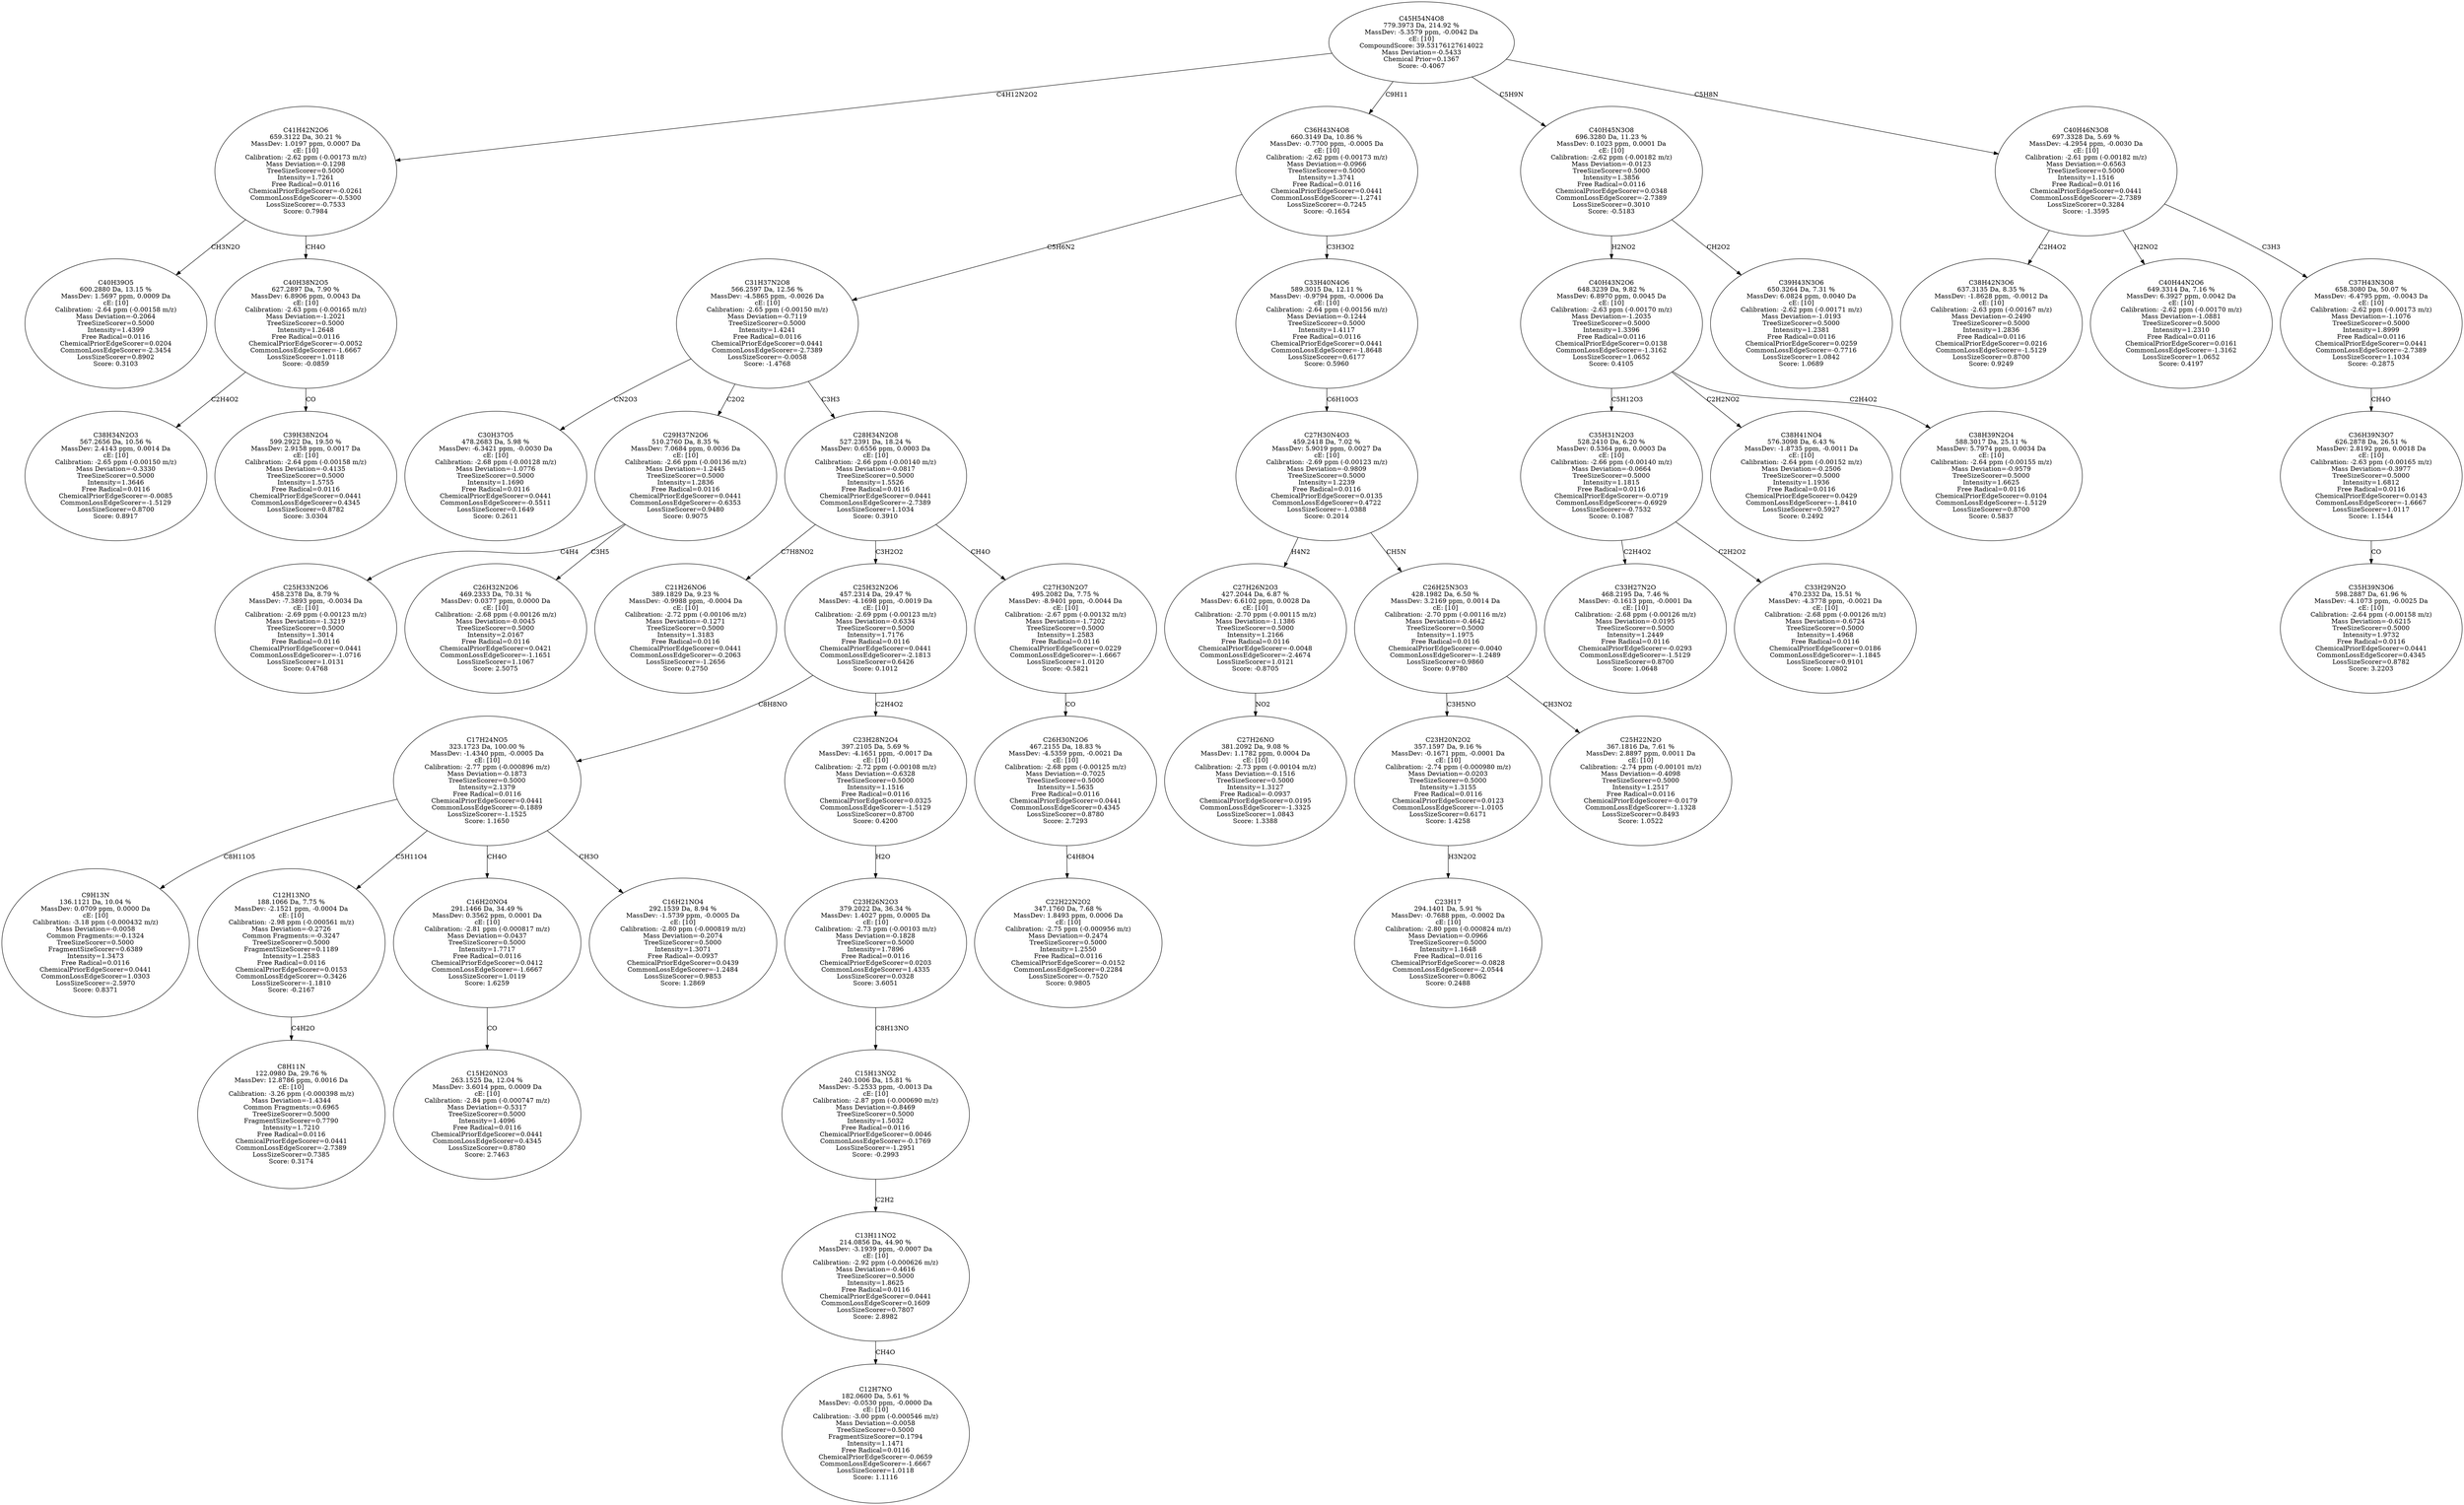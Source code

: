 strict digraph {
v1 [label="C40H39O5\n600.2880 Da, 13.15 %\nMassDev: 1.5697 ppm, 0.0009 Da\ncE: [10]\nCalibration: -2.64 ppm (-0.00158 m/z)\nMass Deviation=-0.2064\nTreeSizeScorer=0.5000\nIntensity=1.4399\nFree Radical=0.0116\nChemicalPriorEdgeScorer=0.0204\nCommonLossEdgeScorer=-2.3454\nLossSizeScorer=0.8902\nScore: 0.3103"];
v2 [label="C38H34N2O3\n567.2656 Da, 10.56 %\nMassDev: 2.4143 ppm, 0.0014 Da\ncE: [10]\nCalibration: -2.65 ppm (-0.00150 m/z)\nMass Deviation=-0.3330\nTreeSizeScorer=0.5000\nIntensity=1.3646\nFree Radical=0.0116\nChemicalPriorEdgeScorer=-0.0085\nCommonLossEdgeScorer=-1.5129\nLossSizeScorer=0.8700\nScore: 0.8917"];
v3 [label="C39H38N2O4\n599.2922 Da, 19.50 %\nMassDev: 2.9158 ppm, 0.0017 Da\ncE: [10]\nCalibration: -2.64 ppm (-0.00158 m/z)\nMass Deviation=-0.4135\nTreeSizeScorer=0.5000\nIntensity=1.5755\nFree Radical=0.0116\nChemicalPriorEdgeScorer=0.0441\nCommonLossEdgeScorer=0.4345\nLossSizeScorer=0.8782\nScore: 3.0304"];
v4 [label="C40H38N2O5\n627.2897 Da, 7.90 %\nMassDev: 6.8906 ppm, 0.0043 Da\ncE: [10]\nCalibration: -2.63 ppm (-0.00165 m/z)\nMass Deviation=-1.2021\nTreeSizeScorer=0.5000\nIntensity=1.2648\nFree Radical=0.0116\nChemicalPriorEdgeScorer=-0.0052\nCommonLossEdgeScorer=-1.6667\nLossSizeScorer=1.0118\nScore: -0.0859"];
v5 [label="C41H42N2O6\n659.3122 Da, 30.21 %\nMassDev: 1.0197 ppm, 0.0007 Da\ncE: [10]\nCalibration: -2.62 ppm (-0.00173 m/z)\nMass Deviation=-0.1298\nTreeSizeScorer=0.5000\nIntensity=1.7261\nFree Radical=0.0116\nChemicalPriorEdgeScorer=-0.0261\nCommonLossEdgeScorer=-0.5300\nLossSizeScorer=-0.7533\nScore: 0.7984"];
v6 [label="C30H37O5\n478.2683 Da, 5.98 %\nMassDev: -6.3421 ppm, -0.0030 Da\ncE: [10]\nCalibration: -2.68 ppm (-0.00128 m/z)\nMass Deviation=-1.0776\nTreeSizeScorer=0.5000\nIntensity=1.1690\nFree Radical=0.0116\nChemicalPriorEdgeScorer=0.0441\nCommonLossEdgeScorer=-0.5511\nLossSizeScorer=0.1649\nScore: 0.2611"];
v7 [label="C25H33N2O6\n458.2378 Da, 8.79 %\nMassDev: -7.3893 ppm, -0.0034 Da\ncE: [10]\nCalibration: -2.69 ppm (-0.00123 m/z)\nMass Deviation=-1.3219\nTreeSizeScorer=0.5000\nIntensity=1.3014\nFree Radical=0.0116\nChemicalPriorEdgeScorer=0.0441\nCommonLossEdgeScorer=-1.0716\nLossSizeScorer=1.0131\nScore: 0.4768"];
v8 [label="C26H32N2O6\n469.2333 Da, 70.31 %\nMassDev: 0.0377 ppm, 0.0000 Da\ncE: [10]\nCalibration: -2.68 ppm (-0.00126 m/z)\nMass Deviation=-0.0045\nTreeSizeScorer=0.5000\nIntensity=2.0167\nFree Radical=0.0116\nChemicalPriorEdgeScorer=0.0421\nCommonLossEdgeScorer=-1.1651\nLossSizeScorer=1.1067\nScore: 2.5075"];
v9 [label="C29H37N2O6\n510.2760 Da, 8.35 %\nMassDev: 7.0684 ppm, 0.0036 Da\ncE: [10]\nCalibration: -2.66 ppm (-0.00136 m/z)\nMass Deviation=-1.2445\nTreeSizeScorer=0.5000\nIntensity=1.2836\nFree Radical=0.0116\nChemicalPriorEdgeScorer=0.0441\nCommonLossEdgeScorer=-0.6353\nLossSizeScorer=0.9480\nScore: 0.9075"];
v10 [label="C21H26NO6\n389.1829 Da, 9.23 %\nMassDev: -0.9988 ppm, -0.0004 Da\ncE: [10]\nCalibration: -2.72 ppm (-0.00106 m/z)\nMass Deviation=-0.1271\nTreeSizeScorer=0.5000\nIntensity=1.3183\nFree Radical=0.0116\nChemicalPriorEdgeScorer=0.0441\nCommonLossEdgeScorer=-0.2063\nLossSizeScorer=-1.2656\nScore: 0.2750"];
v11 [label="C9H13N\n136.1121 Da, 10.04 %\nMassDev: 0.0709 ppm, 0.0000 Da\ncE: [10]\nCalibration: -3.18 ppm (-0.000432 m/z)\nMass Deviation=-0.0058\nCommon Fragments:=-0.1324\nTreeSizeScorer=0.5000\nFragmentSizeScorer=0.6389\nIntensity=1.3473\nFree Radical=0.0116\nChemicalPriorEdgeScorer=0.0441\nCommonLossEdgeScorer=1.0303\nLossSizeScorer=-2.5970\nScore: 0.8371"];
v12 [label="C8H11N\n122.0980 Da, 29.76 %\nMassDev: 12.8786 ppm, 0.0016 Da\ncE: [10]\nCalibration: -3.26 ppm (-0.000398 m/z)\nMass Deviation=-1.4344\nCommon Fragments:=0.6965\nTreeSizeScorer=0.5000\nFragmentSizeScorer=0.7790\nIntensity=1.7210\nFree Radical=0.0116\nChemicalPriorEdgeScorer=0.0441\nCommonLossEdgeScorer=-2.7389\nLossSizeScorer=0.7385\nScore: 0.3174"];
v13 [label="C12H13NO\n188.1066 Da, 7.75 %\nMassDev: -2.1521 ppm, -0.0004 Da\ncE: [10]\nCalibration: -2.98 ppm (-0.000561 m/z)\nMass Deviation=-0.2726\nCommon Fragments:=-0.3247\nTreeSizeScorer=0.5000\nFragmentSizeScorer=0.1189\nIntensity=1.2583\nFree Radical=0.0116\nChemicalPriorEdgeScorer=0.0153\nCommonLossEdgeScorer=-0.3426\nLossSizeScorer=-1.1810\nScore: -0.2167"];
v14 [label="C15H20NO3\n263.1525 Da, 12.04 %\nMassDev: 3.6014 ppm, 0.0009 Da\ncE: [10]\nCalibration: -2.84 ppm (-0.000747 m/z)\nMass Deviation=-0.5317\nTreeSizeScorer=0.5000\nIntensity=1.4096\nFree Radical=0.0116\nChemicalPriorEdgeScorer=0.0441\nCommonLossEdgeScorer=0.4345\nLossSizeScorer=0.8780\nScore: 2.7463"];
v15 [label="C16H20NO4\n291.1466 Da, 34.49 %\nMassDev: 0.3562 ppm, 0.0001 Da\ncE: [10]\nCalibration: -2.81 ppm (-0.000817 m/z)\nMass Deviation=-0.0437\nTreeSizeScorer=0.5000\nIntensity=1.7717\nFree Radical=0.0116\nChemicalPriorEdgeScorer=0.0412\nCommonLossEdgeScorer=-1.6667\nLossSizeScorer=1.0119\nScore: 1.6259"];
v16 [label="C16H21NO4\n292.1539 Da, 8.94 %\nMassDev: -1.5739 ppm, -0.0005 Da\ncE: [10]\nCalibration: -2.80 ppm (-0.000819 m/z)\nMass Deviation=-0.2074\nTreeSizeScorer=0.5000\nIntensity=1.3071\nFree Radical=-0.0937\nChemicalPriorEdgeScorer=0.0439\nCommonLossEdgeScorer=-1.2484\nLossSizeScorer=0.9853\nScore: 1.2869"];
v17 [label="C17H24NO5\n323.1723 Da, 100.00 %\nMassDev: -1.4340 ppm, -0.0005 Da\ncE: [10]\nCalibration: -2.77 ppm (-0.000896 m/z)\nMass Deviation=-0.1873\nTreeSizeScorer=0.5000\nIntensity=2.1379\nFree Radical=0.0116\nChemicalPriorEdgeScorer=0.0441\nCommonLossEdgeScorer=-0.1889\nLossSizeScorer=-1.1525\nScore: 1.1650"];
v18 [label="C12H7NO\n182.0600 Da, 5.61 %\nMassDev: -0.0530 ppm, -0.0000 Da\ncE: [10]\nCalibration: -3.00 ppm (-0.000546 m/z)\nMass Deviation=-0.0058\nTreeSizeScorer=0.5000\nFragmentSizeScorer=0.1794\nIntensity=1.1471\nFree Radical=0.0116\nChemicalPriorEdgeScorer=-0.0659\nCommonLossEdgeScorer=-1.6667\nLossSizeScorer=1.0118\nScore: 1.1116"];
v19 [label="C13H11NO2\n214.0856 Da, 44.90 %\nMassDev: -3.1939 ppm, -0.0007 Da\ncE: [10]\nCalibration: -2.92 ppm (-0.000626 m/z)\nMass Deviation=-0.4616\nTreeSizeScorer=0.5000\nIntensity=1.8625\nFree Radical=0.0116\nChemicalPriorEdgeScorer=0.0441\nCommonLossEdgeScorer=0.1609\nLossSizeScorer=0.7807\nScore: 2.8982"];
v20 [label="C15H13NO2\n240.1006 Da, 15.81 %\nMassDev: -5.2533 ppm, -0.0013 Da\ncE: [10]\nCalibration: -2.87 ppm (-0.000690 m/z)\nMass Deviation=-0.8469\nTreeSizeScorer=0.5000\nIntensity=1.5032\nFree Radical=0.0116\nChemicalPriorEdgeScorer=0.0046\nCommonLossEdgeScorer=-0.1769\nLossSizeScorer=-1.2951\nScore: -0.2993"];
v21 [label="C23H26N2O3\n379.2022 Da, 36.34 %\nMassDev: 1.4027 ppm, 0.0005 Da\ncE: [10]\nCalibration: -2.73 ppm (-0.00103 m/z)\nMass Deviation=-0.1828\nTreeSizeScorer=0.5000\nIntensity=1.7896\nFree Radical=0.0116\nChemicalPriorEdgeScorer=0.0203\nCommonLossEdgeScorer=1.4335\nLossSizeScorer=0.0328\nScore: 3.6051"];
v22 [label="C23H28N2O4\n397.2105 Da, 5.69 %\nMassDev: -4.1651 ppm, -0.0017 Da\ncE: [10]\nCalibration: -2.72 ppm (-0.00108 m/z)\nMass Deviation=-0.6328\nTreeSizeScorer=0.5000\nIntensity=1.1516\nFree Radical=0.0116\nChemicalPriorEdgeScorer=0.0325\nCommonLossEdgeScorer=-1.5129\nLossSizeScorer=0.8700\nScore: 0.4200"];
v23 [label="C25H32N2O6\n457.2314 Da, 29.47 %\nMassDev: -4.1698 ppm, -0.0019 Da\ncE: [10]\nCalibration: -2.69 ppm (-0.00123 m/z)\nMass Deviation=-0.6334\nTreeSizeScorer=0.5000\nIntensity=1.7176\nFree Radical=0.0116\nChemicalPriorEdgeScorer=0.0441\nCommonLossEdgeScorer=-2.1813\nLossSizeScorer=0.6426\nScore: 0.1012"];
v24 [label="C22H22N2O2\n347.1760 Da, 7.68 %\nMassDev: 1.8493 ppm, 0.0006 Da\ncE: [10]\nCalibration: -2.75 ppm (-0.000956 m/z)\nMass Deviation=-0.2474\nTreeSizeScorer=0.5000\nIntensity=1.2550\nFree Radical=0.0116\nChemicalPriorEdgeScorer=-0.0152\nCommonLossEdgeScorer=0.2284\nLossSizeScorer=-0.7520\nScore: 0.9805"];
v25 [label="C26H30N2O6\n467.2155 Da, 18.83 %\nMassDev: -4.5359 ppm, -0.0021 Da\ncE: [10]\nCalibration: -2.68 ppm (-0.00125 m/z)\nMass Deviation=-0.7025\nTreeSizeScorer=0.5000\nIntensity=1.5635\nFree Radical=0.0116\nChemicalPriorEdgeScorer=0.0441\nCommonLossEdgeScorer=0.4345\nLossSizeScorer=0.8780\nScore: 2.7293"];
v26 [label="C27H30N2O7\n495.2082 Da, 7.75 %\nMassDev: -8.9401 ppm, -0.0044 Da\ncE: [10]\nCalibration: -2.67 ppm (-0.00132 m/z)\nMass Deviation=-1.7202\nTreeSizeScorer=0.5000\nIntensity=1.2583\nFree Radical=0.0116\nChemicalPriorEdgeScorer=0.0229\nCommonLossEdgeScorer=-1.6667\nLossSizeScorer=1.0120\nScore: -0.5821"];
v27 [label="C28H34N2O8\n527.2391 Da, 18.24 %\nMassDev: 0.6556 ppm, 0.0003 Da\ncE: [10]\nCalibration: -2.66 ppm (-0.00140 m/z)\nMass Deviation=-0.0817\nTreeSizeScorer=0.5000\nIntensity=1.5526\nFree Radical=0.0116\nChemicalPriorEdgeScorer=0.0441\nCommonLossEdgeScorer=-2.7389\nLossSizeScorer=1.1034\nScore: 0.3910"];
v28 [label="C31H37N2O8\n566.2597 Da, 12.56 %\nMassDev: -4.5865 ppm, -0.0026 Da\ncE: [10]\nCalibration: -2.65 ppm (-0.00150 m/z)\nMass Deviation=-0.7119\nTreeSizeScorer=0.5000\nIntensity=1.4241\nFree Radical=0.0116\nChemicalPriorEdgeScorer=0.0441\nCommonLossEdgeScorer=-2.7389\nLossSizeScorer=-0.0058\nScore: -1.4768"];
v29 [label="C27H26NO\n381.2092 Da, 9.08 %\nMassDev: 1.1782 ppm, 0.0004 Da\ncE: [10]\nCalibration: -2.73 ppm (-0.00104 m/z)\nMass Deviation=-0.1516\nTreeSizeScorer=0.5000\nIntensity=1.3127\nFree Radical=-0.0937\nChemicalPriorEdgeScorer=0.0195\nCommonLossEdgeScorer=-1.3325\nLossSizeScorer=1.0843\nScore: 1.3388"];
v30 [label="C27H26N2O3\n427.2044 Da, 6.87 %\nMassDev: 6.6102 ppm, 0.0028 Da\ncE: [10]\nCalibration: -2.70 ppm (-0.00115 m/z)\nMass Deviation=-1.1386\nTreeSizeScorer=0.5000\nIntensity=1.2166\nFree Radical=0.0116\nChemicalPriorEdgeScorer=-0.0048\nCommonLossEdgeScorer=-2.4674\nLossSizeScorer=1.0121\nScore: -0.8705"];
v31 [label="C23H17\n294.1401 Da, 5.91 %\nMassDev: -0.7688 ppm, -0.0002 Da\ncE: [10]\nCalibration: -2.80 ppm (-0.000824 m/z)\nMass Deviation=-0.0966\nTreeSizeScorer=0.5000\nIntensity=1.1648\nFree Radical=0.0116\nChemicalPriorEdgeScorer=-0.0828\nCommonLossEdgeScorer=-2.0544\nLossSizeScorer=0.8062\nScore: 0.2488"];
v32 [label="C23H20N2O2\n357.1597 Da, 9.16 %\nMassDev: -0.1671 ppm, -0.0001 Da\ncE: [10]\nCalibration: -2.74 ppm (-0.000980 m/z)\nMass Deviation=-0.0203\nTreeSizeScorer=0.5000\nIntensity=1.3155\nFree Radical=0.0116\nChemicalPriorEdgeScorer=0.0123\nCommonLossEdgeScorer=-1.0105\nLossSizeScorer=0.6171\nScore: 1.4258"];
v33 [label="C25H22N2O\n367.1816 Da, 7.61 %\nMassDev: 2.8897 ppm, 0.0011 Da\ncE: [10]\nCalibration: -2.74 ppm (-0.00101 m/z)\nMass Deviation=-0.4098\nTreeSizeScorer=0.5000\nIntensity=1.2517\nFree Radical=0.0116\nChemicalPriorEdgeScorer=-0.0179\nCommonLossEdgeScorer=-1.1328\nLossSizeScorer=0.8493\nScore: 1.0522"];
v34 [label="C26H25N3O3\n428.1982 Da, 6.50 %\nMassDev: 3.2169 ppm, 0.0014 Da\ncE: [10]\nCalibration: -2.70 ppm (-0.00116 m/z)\nMass Deviation=-0.4642\nTreeSizeScorer=0.5000\nIntensity=1.1975\nFree Radical=0.0116\nChemicalPriorEdgeScorer=-0.0040\nCommonLossEdgeScorer=-1.2489\nLossSizeScorer=0.9860\nScore: 0.9780"];
v35 [label="C27H30N4O3\n459.2418 Da, 7.02 %\nMassDev: 5.9019 ppm, 0.0027 Da\ncE: [10]\nCalibration: -2.69 ppm (-0.00123 m/z)\nMass Deviation=-0.9809\nTreeSizeScorer=0.5000\nIntensity=1.2239\nFree Radical=0.0116\nChemicalPriorEdgeScorer=0.0135\nCommonLossEdgeScorer=0.4722\nLossSizeScorer=-1.0388\nScore: 0.2014"];
v36 [label="C33H40N4O6\n589.3015 Da, 12.11 %\nMassDev: -0.9794 ppm, -0.0006 Da\ncE: [10]\nCalibration: -2.64 ppm (-0.00156 m/z)\nMass Deviation=-0.1244\nTreeSizeScorer=0.5000\nIntensity=1.4117\nFree Radical=0.0116\nChemicalPriorEdgeScorer=0.0441\nCommonLossEdgeScorer=-1.8648\nLossSizeScorer=0.6177\nScore: 0.5960"];
v37 [label="C36H43N4O8\n660.3149 Da, 10.86 %\nMassDev: -0.7700 ppm, -0.0005 Da\ncE: [10]\nCalibration: -2.62 ppm (-0.00173 m/z)\nMass Deviation=-0.0966\nTreeSizeScorer=0.5000\nIntensity=1.3741\nFree Radical=0.0116\nChemicalPriorEdgeScorer=0.0441\nCommonLossEdgeScorer=-1.2741\nLossSizeScorer=-0.7245\nScore: -0.1654"];
v38 [label="C33H27N2O\n468.2195 Da, 7.46 %\nMassDev: -0.1613 ppm, -0.0001 Da\ncE: [10]\nCalibration: -2.68 ppm (-0.00126 m/z)\nMass Deviation=-0.0195\nTreeSizeScorer=0.5000\nIntensity=1.2449\nFree Radical=0.0116\nChemicalPriorEdgeScorer=-0.0293\nCommonLossEdgeScorer=-1.5129\nLossSizeScorer=0.8700\nScore: 1.0648"];
v39 [label="C33H29N2O\n470.2332 Da, 15.51 %\nMassDev: -4.3778 ppm, -0.0021 Da\ncE: [10]\nCalibration: -2.68 ppm (-0.00126 m/z)\nMass Deviation=-0.6724\nTreeSizeScorer=0.5000\nIntensity=1.4968\nFree Radical=0.0116\nChemicalPriorEdgeScorer=0.0186\nCommonLossEdgeScorer=-1.1845\nLossSizeScorer=0.9101\nScore: 1.0802"];
v40 [label="C35H31N2O3\n528.2410 Da, 6.20 %\nMassDev: 0.5364 ppm, 0.0003 Da\ncE: [10]\nCalibration: -2.66 ppm (-0.00140 m/z)\nMass Deviation=-0.0664\nTreeSizeScorer=0.5000\nIntensity=1.1815\nFree Radical=0.0116\nChemicalPriorEdgeScorer=-0.0719\nCommonLossEdgeScorer=-0.6929\nLossSizeScorer=-0.7532\nScore: 0.1087"];
v41 [label="C38H41NO4\n576.3098 Da, 6.43 %\nMassDev: -1.8735 ppm, -0.0011 Da\ncE: [10]\nCalibration: -2.64 ppm (-0.00152 m/z)\nMass Deviation=-0.2506\nTreeSizeScorer=0.5000\nIntensity=1.1936\nFree Radical=0.0116\nChemicalPriorEdgeScorer=0.0429\nCommonLossEdgeScorer=-1.8410\nLossSizeScorer=0.5927\nScore: 0.2492"];
v42 [label="C38H39N2O4\n588.3017 Da, 25.11 %\nMassDev: 5.7974 ppm, 0.0034 Da\ncE: [10]\nCalibration: -2.64 ppm (-0.00155 m/z)\nMass Deviation=-0.9579\nTreeSizeScorer=0.5000\nIntensity=1.6625\nFree Radical=0.0116\nChemicalPriorEdgeScorer=0.0104\nCommonLossEdgeScorer=-1.5129\nLossSizeScorer=0.8700\nScore: 0.5837"];
v43 [label="C40H43N2O6\n648.3239 Da, 9.82 %\nMassDev: 6.8970 ppm, 0.0045 Da\ncE: [10]\nCalibration: -2.63 ppm (-0.00170 m/z)\nMass Deviation=-1.2035\nTreeSizeScorer=0.5000\nIntensity=1.3396\nFree Radical=0.0116\nChemicalPriorEdgeScorer=0.0138\nCommonLossEdgeScorer=-1.3162\nLossSizeScorer=1.0652\nScore: 0.4105"];
v44 [label="C39H43N3O6\n650.3264 Da, 7.31 %\nMassDev: 6.0824 ppm, 0.0040 Da\ncE: [10]\nCalibration: -2.62 ppm (-0.00171 m/z)\nMass Deviation=-1.0193\nTreeSizeScorer=0.5000\nIntensity=1.2381\nFree Radical=0.0116\nChemicalPriorEdgeScorer=0.0259\nCommonLossEdgeScorer=-0.7716\nLossSizeScorer=1.0842\nScore: 1.0689"];
v45 [label="C40H45N3O8\n696.3280 Da, 11.23 %\nMassDev: 0.1023 ppm, 0.0001 Da\ncE: [10]\nCalibration: -2.62 ppm (-0.00182 m/z)\nMass Deviation=-0.0123\nTreeSizeScorer=0.5000\nIntensity=1.3856\nFree Radical=0.0116\nChemicalPriorEdgeScorer=0.0348\nCommonLossEdgeScorer=-2.7389\nLossSizeScorer=0.3010\nScore: -0.5183"];
v46 [label="C38H42N3O6\n637.3135 Da, 8.35 %\nMassDev: -1.8628 ppm, -0.0012 Da\ncE: [10]\nCalibration: -2.63 ppm (-0.00167 m/z)\nMass Deviation=-0.2490\nTreeSizeScorer=0.5000\nIntensity=1.2836\nFree Radical=0.0116\nChemicalPriorEdgeScorer=0.0216\nCommonLossEdgeScorer=-1.5129\nLossSizeScorer=0.8700\nScore: 0.9249"];
v47 [label="C40H44N2O6\n649.3314 Da, 7.16 %\nMassDev: 6.3927 ppm, 0.0042 Da\ncE: [10]\nCalibration: -2.62 ppm (-0.00170 m/z)\nMass Deviation=-1.0881\nTreeSizeScorer=0.5000\nIntensity=1.2310\nFree Radical=0.0116\nChemicalPriorEdgeScorer=0.0161\nCommonLossEdgeScorer=-1.3162\nLossSizeScorer=1.0652\nScore: 0.4197"];
v48 [label="C35H39N3O6\n598.2887 Da, 61.96 %\nMassDev: -4.1073 ppm, -0.0025 Da\ncE: [10]\nCalibration: -2.64 ppm (-0.00158 m/z)\nMass Deviation=-0.6215\nTreeSizeScorer=0.5000\nIntensity=1.9732\nFree Radical=0.0116\nChemicalPriorEdgeScorer=0.0441\nCommonLossEdgeScorer=0.4345\nLossSizeScorer=0.8782\nScore: 3.2203"];
v49 [label="C36H39N3O7\n626.2878 Da, 26.51 %\nMassDev: 2.8192 ppm, 0.0018 Da\ncE: [10]\nCalibration: -2.63 ppm (-0.00165 m/z)\nMass Deviation=-0.3977\nTreeSizeScorer=0.5000\nIntensity=1.6812\nFree Radical=0.0116\nChemicalPriorEdgeScorer=0.0143\nCommonLossEdgeScorer=-1.6667\nLossSizeScorer=1.0117\nScore: 1.1544"];
v50 [label="C37H43N3O8\n658.3080 Da, 50.07 %\nMassDev: -6.4795 ppm, -0.0043 Da\ncE: [10]\nCalibration: -2.62 ppm (-0.00173 m/z)\nMass Deviation=-1.1076\nTreeSizeScorer=0.5000\nIntensity=1.8999\nFree Radical=0.0116\nChemicalPriorEdgeScorer=0.0441\nCommonLossEdgeScorer=-2.7389\nLossSizeScorer=1.1034\nScore: -0.2875"];
v51 [label="C40H46N3O8\n697.3328 Da, 5.69 %\nMassDev: -4.2954 ppm, -0.0030 Da\ncE: [10]\nCalibration: -2.61 ppm (-0.00182 m/z)\nMass Deviation=-0.6563\nTreeSizeScorer=0.5000\nIntensity=1.1516\nFree Radical=0.0116\nChemicalPriorEdgeScorer=0.0441\nCommonLossEdgeScorer=-2.7389\nLossSizeScorer=0.3284\nScore: -1.3595"];
v52 [label="C45H54N4O8\n779.3973 Da, 214.92 %\nMassDev: -5.3579 ppm, -0.0042 Da\ncE: [10]\nCompoundScore: 39.53176127614022\nMass Deviation=-0.5433\nChemical Prior=0.1367\nScore: -0.4067"];
v5 -> v1 [label="CH3N2O"];
v4 -> v2 [label="C2H4O2"];
v4 -> v3 [label="CO"];
v5 -> v4 [label="CH4O"];
v52 -> v5 [label="C4H12N2O2"];
v28 -> v6 [label="CN2O3"];
v9 -> v7 [label="C4H4"];
v9 -> v8 [label="C3H5"];
v28 -> v9 [label="C2O2"];
v27 -> v10 [label="C7H8NO2"];
v17 -> v11 [label="C8H11O5"];
v13 -> v12 [label="C4H2O"];
v17 -> v13 [label="C5H11O4"];
v15 -> v14 [label="CO"];
v17 -> v15 [label="CH4O"];
v17 -> v16 [label="CH3O"];
v23 -> v17 [label="C8H8NO"];
v19 -> v18 [label="CH4O"];
v20 -> v19 [label="C2H2"];
v21 -> v20 [label="C8H13NO"];
v22 -> v21 [label="H2O"];
v23 -> v22 [label="C2H4O2"];
v27 -> v23 [label="C3H2O2"];
v25 -> v24 [label="C4H8O4"];
v26 -> v25 [label="CO"];
v27 -> v26 [label="CH4O"];
v28 -> v27 [label="C3H3"];
v37 -> v28 [label="C5H6N2"];
v30 -> v29 [label="NO2"];
v35 -> v30 [label="H4N2"];
v32 -> v31 [label="H3N2O2"];
v34 -> v32 [label="C3H5NO"];
v34 -> v33 [label="CH3NO2"];
v35 -> v34 [label="CH5N"];
v36 -> v35 [label="C6H10O3"];
v37 -> v36 [label="C3H3O2"];
v52 -> v37 [label="C9H11"];
v40 -> v38 [label="C2H4O2"];
v40 -> v39 [label="C2H2O2"];
v43 -> v40 [label="C5H12O3"];
v43 -> v41 [label="C2H2NO2"];
v43 -> v42 [label="C2H4O2"];
v45 -> v43 [label="H2NO2"];
v45 -> v44 [label="CH2O2"];
v52 -> v45 [label="C5H9N"];
v51 -> v46 [label="C2H4O2"];
v51 -> v47 [label="H2NO2"];
v49 -> v48 [label="CO"];
v50 -> v49 [label="CH4O"];
v51 -> v50 [label="C3H3"];
v52 -> v51 [label="C5H8N"];
}